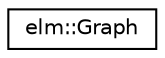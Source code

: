 digraph G
{
  edge [fontname="Helvetica",fontsize="10",labelfontname="Helvetica",labelfontsize="10"];
  node [fontname="Helvetica",fontsize="10",shape=record];
  rankdir="LR";
  Node1 [label="elm::Graph",height=0.2,width=0.4,color="black", fillcolor="white", style="filled",URL="$classelm_1_1Graph.html",tooltip="class for exposing public interface of Graph_Impl External face of Graph pimpl."];
}
